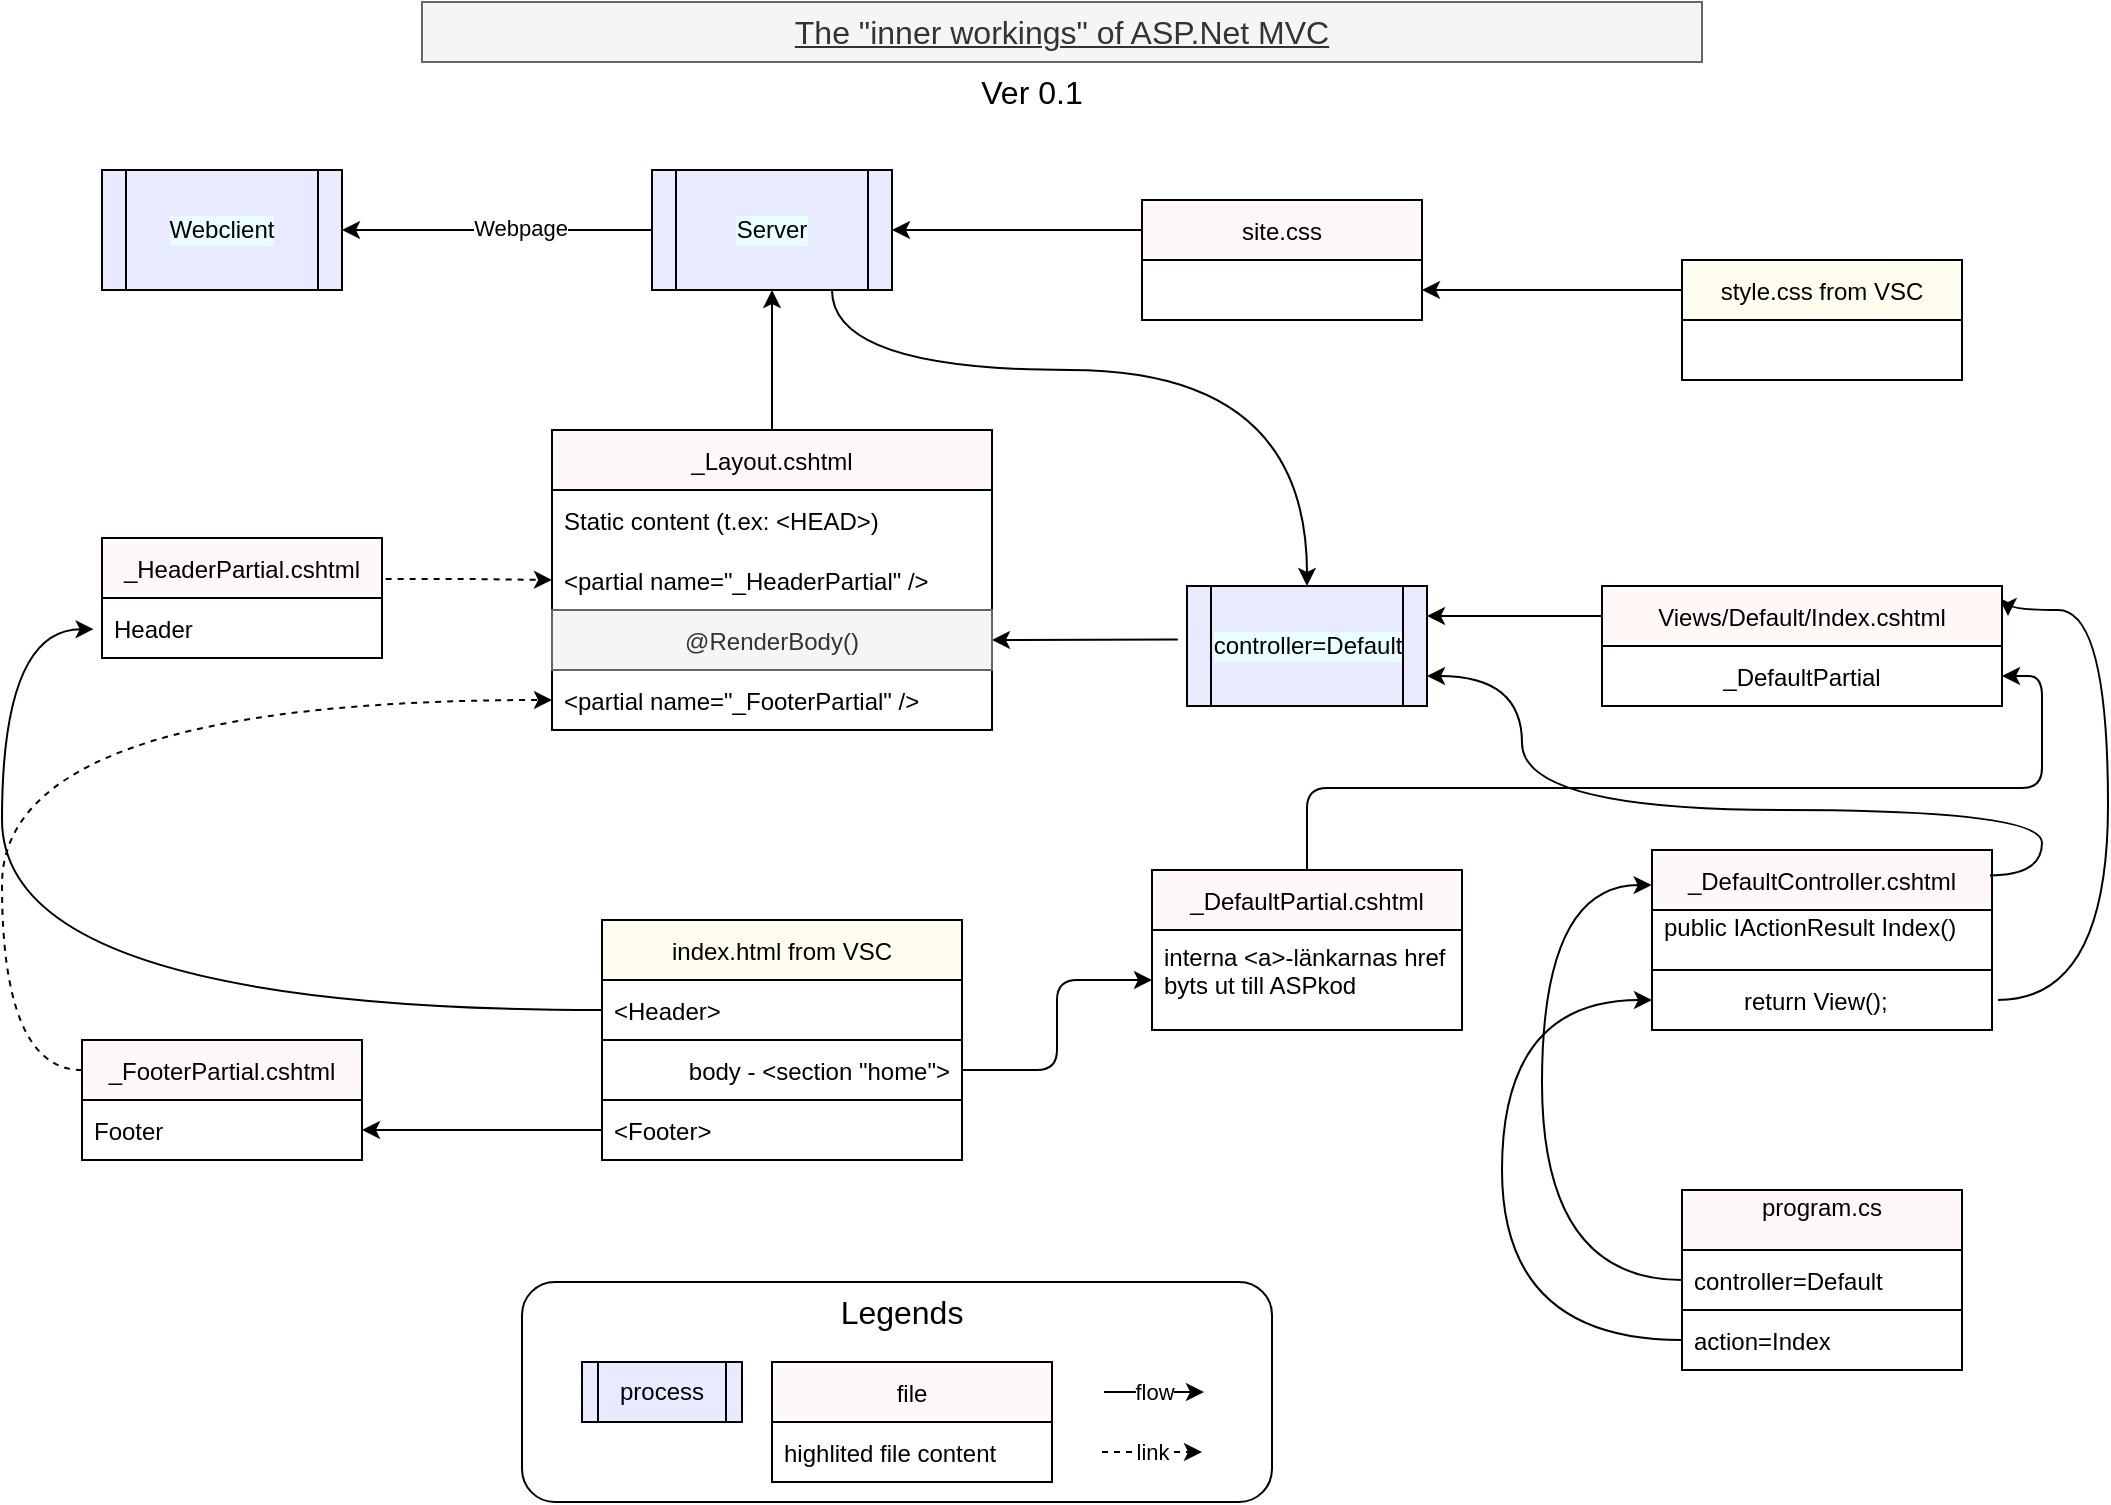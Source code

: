 <mxfile version="16.2.2" type="device"><diagram id="LjGnNjEWYnkwJgN9J1Hh" name="Page-1"><mxGraphModel dx="2062" dy="1215" grid="1" gridSize="10" guides="1" tooltips="1" connect="1" arrows="1" fold="1" page="1" pageScale="1" pageWidth="1169" pageHeight="827" math="0" shadow="0"><root><mxCell id="0"/><mxCell id="1" parent="0"/><mxCell id="9v8u4Alf0E1qlxXxa-wM-6" value="" style="rounded=1;whiteSpace=wrap;html=1;" parent="1" vertex="1"><mxGeometry x="340" y="670" width="375" height="110" as="geometry"/></mxCell><mxCell id="klOwnCLJDNxBvmG2g2xp-24" style="edgeStyle=orthogonalEdgeStyle;rounded=0;orthogonalLoop=1;jettySize=auto;html=1;exitX=-0.038;exitY=0.446;exitDx=0;exitDy=0;exitPerimeter=0;curved=1;" parent="1" source="klOwnCLJDNxBvmG2g2xp-46" target="klOwnCLJDNxBvmG2g2xp-20" edge="1"><mxGeometry relative="1" as="geometry"><mxPoint x="700" y="345" as="sourcePoint"/></mxGeometry></mxCell><mxCell id="klOwnCLJDNxBvmG2g2xp-11" value="program.cs&#10;" style="swimlane;fontStyle=0;childLayout=stackLayout;horizontal=1;startSize=30;horizontalStack=0;resizeParent=1;resizeParentMax=0;resizeLast=0;collapsible=1;marginBottom=0;fillColor=#FFF8F8;" parent="1" vertex="1"><mxGeometry x="920" y="624" width="140" height="90" as="geometry"/></mxCell><mxCell id="klOwnCLJDNxBvmG2g2xp-13" value="controller=Default" style="text;strokeColor=none;fillColor=none;align=left;verticalAlign=middle;spacingLeft=4;spacingRight=4;overflow=hidden;points=[[0,0.5],[1,0.5]];portConstraint=eastwest;rotatable=0;" parent="klOwnCLJDNxBvmG2g2xp-11" vertex="1"><mxGeometry y="30" width="140" height="30" as="geometry"/></mxCell><mxCell id="klOwnCLJDNxBvmG2g2xp-12" value="action=Index" style="text;strokeColor=default;fillColor=none;align=left;verticalAlign=middle;spacingLeft=4;spacingRight=4;overflow=hidden;points=[[0,0.5],[1,0.5]];portConstraint=eastwest;rotatable=0;" parent="klOwnCLJDNxBvmG2g2xp-11" vertex="1"><mxGeometry y="60" width="140" height="30" as="geometry"/></mxCell><mxCell id="klOwnCLJDNxBvmG2g2xp-21" style="edgeStyle=orthogonalEdgeStyle;rounded=0;orthogonalLoop=1;jettySize=auto;html=1;exitX=0.5;exitY=0;exitDx=0;exitDy=0;entryX=0.5;entryY=1;entryDx=0;entryDy=0;" parent="1" source="klOwnCLJDNxBvmG2g2xp-17" target="klOwnCLJDNxBvmG2g2xp-42" edge="1"><mxGeometry relative="1" as="geometry"><mxPoint x="464.5" y="174.0" as="targetPoint"/></mxGeometry></mxCell><mxCell id="klOwnCLJDNxBvmG2g2xp-17" value="_Layout.cshtml" style="swimlane;fontStyle=0;childLayout=stackLayout;horizontal=1;startSize=30;horizontalStack=0;resizeParent=1;resizeParentMax=0;resizeLast=0;collapsible=1;marginBottom=0;fillColor=#FFF8F8;" parent="1" vertex="1"><mxGeometry x="355" y="244.0" width="220" height="150" as="geometry"/></mxCell><mxCell id="klOwnCLJDNxBvmG2g2xp-18" value="Static content (t.ex: &lt;HEAD&gt;)" style="text;strokeColor=none;fillColor=none;align=left;verticalAlign=middle;spacingLeft=4;spacingRight=4;overflow=hidden;points=[[0,0.5],[1,0.5]];portConstraint=eastwest;rotatable=0;" parent="klOwnCLJDNxBvmG2g2xp-17" vertex="1"><mxGeometry y="30" width="220" height="30" as="geometry"/></mxCell><mxCell id="klOwnCLJDNxBvmG2g2xp-28" value="&lt;partial name=&quot;_HeaderPartial&quot; /&gt;" style="text;strokeColor=none;fillColor=none;align=left;verticalAlign=middle;spacingLeft=4;spacingRight=4;overflow=hidden;points=[[0,0.5],[1,0.5]];portConstraint=eastwest;rotatable=0;" parent="klOwnCLJDNxBvmG2g2xp-17" vertex="1"><mxGeometry y="60" width="220" height="30" as="geometry"/></mxCell><mxCell id="klOwnCLJDNxBvmG2g2xp-20" value="@RenderBody()" style="text;strokeColor=#666666;fillColor=#f5f5f5;align=center;verticalAlign=middle;spacingLeft=4;spacingRight=4;overflow=hidden;points=[[0,0.5],[1,0.5]];portConstraint=eastwest;rotatable=0;fontColor=#333333;" parent="klOwnCLJDNxBvmG2g2xp-17" vertex="1"><mxGeometry y="90" width="220" height="30" as="geometry"/></mxCell><mxCell id="klOwnCLJDNxBvmG2g2xp-35" value="&lt;partial name=&quot;_FooterPartial&quot; /&gt;" style="text;strokeColor=none;fillColor=none;align=left;verticalAlign=middle;spacingLeft=4;spacingRight=4;overflow=hidden;points=[[0,0.5],[1,0.5]];portConstraint=eastwest;rotatable=0;" parent="klOwnCLJDNxBvmG2g2xp-17" vertex="1"><mxGeometry y="120" width="220" height="30" as="geometry"/></mxCell><mxCell id="klOwnCLJDNxBvmG2g2xp-30" style="edgeStyle=orthogonalEdgeStyle;rounded=1;orthogonalLoop=1;jettySize=auto;html=1;exitX=1.013;exitY=0.341;exitDx=0;exitDy=0;exitPerimeter=0;dashed=1;" parent="1" source="klOwnCLJDNxBvmG2g2xp-31" target="klOwnCLJDNxBvmG2g2xp-28" edge="1"><mxGeometry relative="1" as="geometry"><mxPoint x="305" y="319" as="sourcePoint"/></mxGeometry></mxCell><mxCell id="klOwnCLJDNxBvmG2g2xp-31" value="_HeaderPartial.cshtml" style="swimlane;fontStyle=0;childLayout=stackLayout;horizontal=1;startSize=30;horizontalStack=0;resizeParent=1;resizeParentMax=0;resizeLast=0;collapsible=1;marginBottom=0;fillColor=#FFF8F8;" parent="1" vertex="1"><mxGeometry x="130" y="298" width="140" height="60" as="geometry"/></mxCell><mxCell id="klOwnCLJDNxBvmG2g2xp-72" value="Header" style="text;strokeColor=none;fillColor=none;align=left;verticalAlign=middle;spacingLeft=4;spacingRight=4;overflow=hidden;points=[[0,0.5],[1,0.5]];portConstraint=eastwest;rotatable=0;" parent="klOwnCLJDNxBvmG2g2xp-31" vertex="1"><mxGeometry y="30" width="140" height="30" as="geometry"/></mxCell><mxCell id="klOwnCLJDNxBvmG2g2xp-36" value="_DefaultController.cshtml" style="swimlane;fontStyle=0;childLayout=stackLayout;horizontal=1;startSize=30;horizontalStack=0;resizeParent=1;resizeParentMax=0;resizeLast=0;collapsible=1;marginBottom=0;fillColor=#FFF8F8;" parent="1" vertex="1"><mxGeometry x="905" y="454" width="170" height="90" as="geometry"/></mxCell><mxCell id="klOwnCLJDNxBvmG2g2xp-37" value="public IActionResult Index()&#10;" style="text;strokeColor=none;fillColor=none;align=left;verticalAlign=middle;spacingLeft=4;spacingRight=4;overflow=hidden;points=[[0,0.5],[1,0.5]];portConstraint=eastwest;rotatable=0;" parent="klOwnCLJDNxBvmG2g2xp-36" vertex="1"><mxGeometry y="30" width="170" height="30" as="geometry"/></mxCell><mxCell id="klOwnCLJDNxBvmG2g2xp-91" value="            return View();" style="text;strokeColor=default;fillColor=none;align=left;verticalAlign=middle;spacingLeft=4;spacingRight=4;overflow=hidden;points=[[0,0.5],[1,0.5]];portConstraint=eastwest;rotatable=0;shadow=0;" parent="klOwnCLJDNxBvmG2g2xp-36" vertex="1"><mxGeometry y="60" width="170" height="30" as="geometry"/></mxCell><mxCell id="klOwnCLJDNxBvmG2g2xp-41" value="&lt;span&gt;Webclient&lt;/span&gt;" style="shape=process;whiteSpace=wrap;html=1;backgroundOutline=1;labelBackgroundColor=#E8FEFF;fillColor=#E8EAFF;" parent="1" vertex="1"><mxGeometry x="130" y="114" width="120" height="60" as="geometry"/></mxCell><mxCell id="klOwnCLJDNxBvmG2g2xp-44" style="edgeStyle=orthogonalEdgeStyle;curved=1;rounded=0;orthogonalLoop=1;jettySize=auto;html=1;exitX=0;exitY=0.5;exitDx=0;exitDy=0;" parent="1" source="klOwnCLJDNxBvmG2g2xp-42" target="klOwnCLJDNxBvmG2g2xp-41" edge="1"><mxGeometry relative="1" as="geometry"/></mxCell><mxCell id="klOwnCLJDNxBvmG2g2xp-45" value="Webpage" style="edgeLabel;html=1;align=center;verticalAlign=middle;resizable=0;points=[];" parent="klOwnCLJDNxBvmG2g2xp-44" vertex="1" connectable="0"><mxGeometry x="-0.143" y="-1" relative="1" as="geometry"><mxPoint as="offset"/></mxGeometry></mxCell><mxCell id="9v8u4Alf0E1qlxXxa-wM-12" style="edgeStyle=orthogonalEdgeStyle;rounded=0;orthogonalLoop=1;jettySize=auto;html=1;exitX=0.75;exitY=1;exitDx=0;exitDy=0;curved=1;entryX=0.5;entryY=0;entryDx=0;entryDy=0;" parent="1" source="klOwnCLJDNxBvmG2g2xp-42" target="klOwnCLJDNxBvmG2g2xp-46" edge="1"><mxGeometry relative="1" as="geometry"><Array as="points"><mxPoint x="495" y="214"/><mxPoint x="733" y="214"/></Array></mxGeometry></mxCell><mxCell id="klOwnCLJDNxBvmG2g2xp-42" value="Server" style="shape=process;whiteSpace=wrap;html=1;backgroundOutline=1;labelBackgroundColor=#E8FEFF;fillColor=#E8EAFF;" parent="1" vertex="1"><mxGeometry x="405" y="114" width="120" height="60" as="geometry"/></mxCell><mxCell id="klOwnCLJDNxBvmG2g2xp-62" style="edgeStyle=orthogonalEdgeStyle;curved=1;rounded=0;orthogonalLoop=1;jettySize=auto;html=1;exitX=1;exitY=0.75;exitDx=0;exitDy=0;entryX=0.994;entryY=0.141;entryDx=0;entryDy=0;entryPerimeter=0;startArrow=classic;startFill=1;endArrow=none;endFill=0;" parent="1" source="klOwnCLJDNxBvmG2g2xp-46" target="klOwnCLJDNxBvmG2g2xp-36" edge="1"><mxGeometry relative="1" as="geometry"><Array as="points"><mxPoint x="840" y="367"/><mxPoint x="840" y="434"/><mxPoint x="1100" y="434"/><mxPoint x="1100" y="467"/></Array></mxGeometry></mxCell><mxCell id="klOwnCLJDNxBvmG2g2xp-46" value="&lt;span style=&quot;font-family: &amp;quot;helvetica&amp;quot;&quot;&gt;controller=Default&lt;/span&gt;" style="shape=process;whiteSpace=wrap;html=1;backgroundOutline=1;labelBackgroundColor=#E8FEFF;fillColor=#E8EAFF;" parent="1" vertex="1"><mxGeometry x="672.5" y="322" width="120" height="60" as="geometry"/></mxCell><mxCell id="klOwnCLJDNxBvmG2g2xp-47" value="_FooterPartial.cshtml" style="swimlane;fontStyle=0;childLayout=stackLayout;horizontal=1;startSize=30;horizontalStack=0;resizeParent=1;resizeParentMax=0;resizeLast=0;collapsible=1;marginBottom=0;fillColor=#FFF8F8;" parent="1" vertex="1"><mxGeometry x="120" y="549" width="140" height="60" as="geometry"/></mxCell><mxCell id="klOwnCLJDNxBvmG2g2xp-85" value="Footer" style="text;strokeColor=none;fillColor=none;align=left;verticalAlign=middle;spacingLeft=4;spacingRight=4;overflow=hidden;points=[[0,0.5],[1,0.5]];portConstraint=eastwest;rotatable=0;" parent="klOwnCLJDNxBvmG2g2xp-47" vertex="1"><mxGeometry y="30" width="140" height="30" as="geometry"/></mxCell><mxCell id="klOwnCLJDNxBvmG2g2xp-61" style="edgeStyle=orthogonalEdgeStyle;curved=1;rounded=0;orthogonalLoop=1;jettySize=auto;html=1;exitX=1;exitY=0.25;exitDx=0;exitDy=0;entryX=1;entryY=0.5;entryDx=0;entryDy=0;endArrow=none;endFill=0;startArrow=classic;startFill=1;" parent="1" edge="1"><mxGeometry relative="1" as="geometry"><Array as="points"><mxPoint x="1083" y="334"/><mxPoint x="1133" y="334"/><mxPoint x="1133" y="529"/></Array><mxPoint x="1083" y="337" as="sourcePoint"/><mxPoint x="1078" y="529" as="targetPoint"/></mxGeometry></mxCell><mxCell id="klOwnCLJDNxBvmG2g2xp-63" style="edgeStyle=orthogonalEdgeStyle;curved=1;rounded=0;orthogonalLoop=1;jettySize=auto;html=1;exitX=0;exitY=0.25;exitDx=0;exitDy=0;entryX=1;entryY=0.25;entryDx=0;entryDy=0;startArrow=none;startFill=0;endArrow=classic;endFill=1;" parent="1" source="klOwnCLJDNxBvmG2g2xp-49" target="klOwnCLJDNxBvmG2g2xp-46" edge="1"><mxGeometry relative="1" as="geometry"/></mxCell><mxCell id="klOwnCLJDNxBvmG2g2xp-49" value="Views/Default/Index.cshtml" style="swimlane;fontStyle=0;childLayout=stackLayout;horizontal=1;startSize=30;horizontalStack=0;resizeParent=1;resizeParentMax=0;resizeLast=0;collapsible=1;marginBottom=0;labelBackgroundColor=none;fillColor=#FFF8F7;" parent="1" vertex="1"><mxGeometry x="880" y="322" width="200" height="60" as="geometry"/></mxCell><mxCell id="9v8u4Alf0E1qlxXxa-wM-16" value="_DefaultPartial" style="text;strokeColor=none;fillColor=none;align=center;verticalAlign=middle;spacingLeft=4;spacingRight=4;overflow=hidden;points=[[0,0.5],[1,0.5]];portConstraint=eastwest;rotatable=0;" parent="klOwnCLJDNxBvmG2g2xp-49" vertex="1"><mxGeometry y="30" width="200" height="30" as="geometry"/></mxCell><mxCell id="klOwnCLJDNxBvmG2g2xp-57" style="edgeStyle=orthogonalEdgeStyle;curved=1;rounded=0;orthogonalLoop=1;jettySize=auto;html=1;exitX=0;exitY=0.5;exitDx=0;exitDy=0;entryX=-0.001;entryY=0.195;entryDx=0;entryDy=0;entryPerimeter=0;" parent="1" source="klOwnCLJDNxBvmG2g2xp-13" target="klOwnCLJDNxBvmG2g2xp-36" edge="1"><mxGeometry relative="1" as="geometry"><Array as="points"><mxPoint x="850" y="669"/><mxPoint x="850" y="472"/></Array></mxGeometry></mxCell><mxCell id="klOwnCLJDNxBvmG2g2xp-60" style="edgeStyle=orthogonalEdgeStyle;curved=1;rounded=0;orthogonalLoop=1;jettySize=auto;html=1;exitX=0;exitY=0.5;exitDx=0;exitDy=0;entryX=0;entryY=0.5;entryDx=0;entryDy=0;" parent="1" source="klOwnCLJDNxBvmG2g2xp-12" target="klOwnCLJDNxBvmG2g2xp-91" edge="1"><mxGeometry relative="1" as="geometry"><Array as="points"><mxPoint x="830" y="699"/><mxPoint x="830" y="529"/></Array></mxGeometry></mxCell><mxCell id="klOwnCLJDNxBvmG2g2xp-68" style="edgeStyle=orthogonalEdgeStyle;curved=1;rounded=0;orthogonalLoop=1;jettySize=auto;html=1;exitX=0;exitY=0.25;exitDx=0;exitDy=0;entryX=1;entryY=0.5;entryDx=0;entryDy=0;startArrow=none;startFill=0;endArrow=classic;endFill=1;" parent="1" source="klOwnCLJDNxBvmG2g2xp-64" target="klOwnCLJDNxBvmG2g2xp-42" edge="1"><mxGeometry relative="1" as="geometry"/></mxCell><mxCell id="klOwnCLJDNxBvmG2g2xp-64" value="site.css" style="swimlane;fontStyle=0;childLayout=stackLayout;horizontal=1;startSize=30;horizontalStack=0;resizeParent=1;resizeParentMax=0;resizeLast=0;collapsible=1;marginBottom=0;fillColor=#FFF8F8;" parent="1" vertex="1"><mxGeometry x="650" y="129" width="140" height="60" as="geometry"/></mxCell><mxCell id="klOwnCLJDNxBvmG2g2xp-75" value="style.css from VSC" style="swimlane;fontStyle=0;childLayout=stackLayout;horizontal=1;startSize=30;horizontalStack=0;resizeParent=1;resizeParentMax=0;resizeLast=0;collapsible=1;marginBottom=0;fillColor=#FFFDED;" parent="1" vertex="1"><mxGeometry x="920" y="159" width="140" height="60" as="geometry"/></mxCell><mxCell id="klOwnCLJDNxBvmG2g2xp-79" style="edgeStyle=orthogonalEdgeStyle;curved=1;rounded=0;orthogonalLoop=1;jettySize=auto;html=1;exitX=0;exitY=0.25;exitDx=0;exitDy=0;entryX=1;entryY=0.75;entryDx=0;entryDy=0;startArrow=none;startFill=0;endArrow=classic;endFill=1;" parent="1" source="klOwnCLJDNxBvmG2g2xp-75" target="klOwnCLJDNxBvmG2g2xp-64" edge="1"><mxGeometry relative="1" as="geometry"><mxPoint x="860" y="129" as="sourcePoint"/></mxGeometry></mxCell><mxCell id="klOwnCLJDNxBvmG2g2xp-80" value="index.html from VSC" style="swimlane;fontStyle=0;childLayout=stackLayout;horizontal=1;startSize=30;horizontalStack=0;resizeParent=1;resizeParentMax=0;resizeLast=0;collapsible=1;marginBottom=0;fillColor=#FFFDED;" parent="1" vertex="1"><mxGeometry x="380" y="489" width="180" height="120" as="geometry"/></mxCell><mxCell id="klOwnCLJDNxBvmG2g2xp-81" value="&lt;Header&gt;" style="text;strokeColor=default;fillColor=none;align=left;verticalAlign=middle;spacingLeft=4;spacingRight=4;overflow=hidden;points=[[0,0.5],[1,0.5]];portConstraint=eastwest;rotatable=0;" parent="klOwnCLJDNxBvmG2g2xp-80" vertex="1"><mxGeometry y="30" width="180" height="30" as="geometry"/></mxCell><mxCell id="klOwnCLJDNxBvmG2g2xp-82" value="body - &lt;section &quot;home&quot;&gt;" style="text;strokeColor=default;fillColor=none;align=right;verticalAlign=middle;spacingLeft=4;spacingRight=4;overflow=hidden;points=[[0,0.5],[1,0.5]];portConstraint=eastwest;rotatable=0;" parent="klOwnCLJDNxBvmG2g2xp-80" vertex="1"><mxGeometry y="60" width="180" height="30" as="geometry"/></mxCell><mxCell id="klOwnCLJDNxBvmG2g2xp-84" value="&lt;Footer&gt;" style="text;strokeColor=none;fillColor=none;align=left;verticalAlign=middle;spacingLeft=4;spacingRight=4;overflow=hidden;points=[[0,0.5],[1,0.5]];portConstraint=eastwest;rotatable=0;" parent="klOwnCLJDNxBvmG2g2xp-80" vertex="1"><mxGeometry y="90" width="180" height="30" as="geometry"/></mxCell><mxCell id="klOwnCLJDNxBvmG2g2xp-86" style="edgeStyle=orthogonalEdgeStyle;curved=1;rounded=0;orthogonalLoop=1;jettySize=auto;html=1;exitX=0;exitY=0.25;exitDx=0;exitDy=0;startArrow=none;startFill=0;endArrow=classic;endFill=1;dashed=1;" parent="1" source="klOwnCLJDNxBvmG2g2xp-47" target="klOwnCLJDNxBvmG2g2xp-35" edge="1"><mxGeometry relative="1" as="geometry"><Array as="points"><mxPoint x="80" y="564"/><mxPoint x="80" y="379"/></Array></mxGeometry></mxCell><mxCell id="klOwnCLJDNxBvmG2g2xp-87" style="edgeStyle=orthogonalEdgeStyle;curved=1;rounded=0;orthogonalLoop=1;jettySize=auto;html=1;exitX=0;exitY=0.5;exitDx=0;exitDy=0;startArrow=none;startFill=0;endArrow=classic;endFill=1;" parent="1" source="klOwnCLJDNxBvmG2g2xp-84" target="klOwnCLJDNxBvmG2g2xp-85" edge="1"><mxGeometry relative="1" as="geometry"/></mxCell><mxCell id="klOwnCLJDNxBvmG2g2xp-88" style="edgeStyle=orthogonalEdgeStyle;curved=1;rounded=0;orthogonalLoop=1;jettySize=auto;html=1;exitX=0;exitY=0.5;exitDx=0;exitDy=0;entryX=-0.03;entryY=0.519;entryDx=0;entryDy=0;entryPerimeter=0;startArrow=none;startFill=0;endArrow=classic;endFill=1;" parent="1" source="klOwnCLJDNxBvmG2g2xp-81" target="klOwnCLJDNxBvmG2g2xp-72" edge="1"><mxGeometry relative="1" as="geometry"><Array as="points"><mxPoint x="80" y="534"/><mxPoint x="80" y="344"/></Array></mxGeometry></mxCell><mxCell id="klOwnCLJDNxBvmG2g2xp-95" style="edgeStyle=orthogonalEdgeStyle;rounded=1;orthogonalLoop=1;jettySize=auto;html=1;exitX=0.5;exitY=0;exitDx=0;exitDy=0;entryX=1;entryY=0.75;entryDx=0;entryDy=0;startArrow=none;startFill=0;endArrow=classic;endFill=1;" parent="1" source="klOwnCLJDNxBvmG2g2xp-92" target="klOwnCLJDNxBvmG2g2xp-49" edge="1"><mxGeometry relative="1" as="geometry"/></mxCell><mxCell id="klOwnCLJDNxBvmG2g2xp-92" value="_DefaultPartial.cshtml" style="swimlane;fontStyle=0;childLayout=stackLayout;horizontal=1;startSize=30;horizontalStack=0;resizeParent=1;resizeParentMax=0;resizeLast=0;collapsible=1;marginBottom=0;fillColor=#FFF8F8;" parent="1" vertex="1"><mxGeometry x="655" y="464" width="155" height="80" as="geometry"/></mxCell><mxCell id="klOwnCLJDNxBvmG2g2xp-93" value="interna &lt;a&gt;-länkarnas href&#10;byts ut till ASPkod&#10;" style="text;strokeColor=none;fillColor=none;align=left;verticalAlign=top;spacingLeft=4;spacingRight=4;overflow=hidden;points=[[0,0.5],[1,0.5]];portConstraint=eastwest;rotatable=0;" parent="klOwnCLJDNxBvmG2g2xp-92" vertex="1"><mxGeometry y="30" width="155" height="50" as="geometry"/></mxCell><mxCell id="klOwnCLJDNxBvmG2g2xp-94" style="edgeStyle=orthogonalEdgeStyle;rounded=1;orthogonalLoop=1;jettySize=auto;html=1;exitX=1;exitY=0.5;exitDx=0;exitDy=0;entryX=0;entryY=0.5;entryDx=0;entryDy=0;startArrow=none;startFill=0;endArrow=classic;endFill=1;" parent="1" source="klOwnCLJDNxBvmG2g2xp-82" target="klOwnCLJDNxBvmG2g2xp-93" edge="1"><mxGeometry relative="1" as="geometry"/></mxCell><mxCell id="9v8u4Alf0E1qlxXxa-wM-1" value="process" style="shape=process;whiteSpace=wrap;html=1;backgroundOutline=1;fillColor=#E8EAFF;" parent="1" vertex="1"><mxGeometry x="370" y="710" width="80" height="30" as="geometry"/></mxCell><mxCell id="9v8u4Alf0E1qlxXxa-wM-2" value="file" style="swimlane;fontStyle=0;childLayout=stackLayout;horizontal=1;startSize=30;horizontalStack=0;resizeParent=1;resizeParentMax=0;resizeLast=0;collapsible=1;marginBottom=0;fillColor=#FFF8F8;" parent="1" vertex="1"><mxGeometry x="465" y="710" width="140" height="60" as="geometry"><mxRectangle x="200" y="700" width="50" height="30" as="alternateBounds"/></mxGeometry></mxCell><mxCell id="9v8u4Alf0E1qlxXxa-wM-3" value="highlited file content" style="text;strokeColor=none;fillColor=none;align=left;verticalAlign=middle;spacingLeft=4;spacingRight=4;overflow=hidden;points=[[0,0.5],[1,0.5]];portConstraint=eastwest;rotatable=0;" parent="9v8u4Alf0E1qlxXxa-wM-2" vertex="1"><mxGeometry y="30" width="140" height="30" as="geometry"/></mxCell><mxCell id="9v8u4Alf0E1qlxXxa-wM-8" value="link" style="endArrow=classic;html=1;rounded=0;dashed=1;" parent="1" edge="1"><mxGeometry width="50" height="50" relative="1" as="geometry"><mxPoint x="630" y="755" as="sourcePoint"/><mxPoint x="680" y="755" as="targetPoint"/></mxGeometry></mxCell><mxCell id="9v8u4Alf0E1qlxXxa-wM-11" value="flow" style="endArrow=classic;html=1;rounded=0;" parent="1" edge="1"><mxGeometry width="50" height="50" relative="1" as="geometry"><mxPoint x="631.0" y="725" as="sourcePoint"/><mxPoint x="681" y="725" as="targetPoint"/></mxGeometry></mxCell><mxCell id="yQKCpr9c3pOca7wMR23H-4" value="Legends" style="text;html=1;strokeColor=none;fillColor=none;align=center;verticalAlign=middle;whiteSpace=wrap;rounded=0;fontSize=16;" vertex="1" parent="1"><mxGeometry x="500" y="670" width="60" height="30" as="geometry"/></mxCell><mxCell id="yQKCpr9c3pOca7wMR23H-5" value="&lt;u&gt;&lt;font style=&quot;font-size: 16px&quot;&gt;The &quot;inner workings&quot; of ASP.Net MVC&lt;/font&gt;&lt;/u&gt;" style="text;html=1;strokeColor=#666666;fillColor=#f5f5f5;align=center;verticalAlign=middle;whiteSpace=wrap;rounded=0;fontColor=#333333;" vertex="1" parent="1"><mxGeometry x="290" y="30" width="640" height="30" as="geometry"/></mxCell><mxCell id="yQKCpr9c3pOca7wMR23H-6" value="Ver 0.1" style="text;html=1;strokeColor=none;fillColor=none;align=center;verticalAlign=middle;whiteSpace=wrap;rounded=0;fontSize=16;" vertex="1" parent="1"><mxGeometry x="565" y="60" width="60" height="30" as="geometry"/></mxCell></root></mxGraphModel></diagram></mxfile>